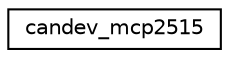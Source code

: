 digraph "Graphical Class Hierarchy"
{
 // LATEX_PDF_SIZE
  edge [fontname="Helvetica",fontsize="10",labelfontname="Helvetica",labelfontsize="10"];
  node [fontname="Helvetica",fontsize="10",shape=record];
  rankdir="LR";
  Node0 [label="candev_mcp2515",height=0.2,width=0.4,color="black", fillcolor="white", style="filled",URL="$structcandev__mcp2515.html",tooltip="MCP2515 device descriptor."];
}
